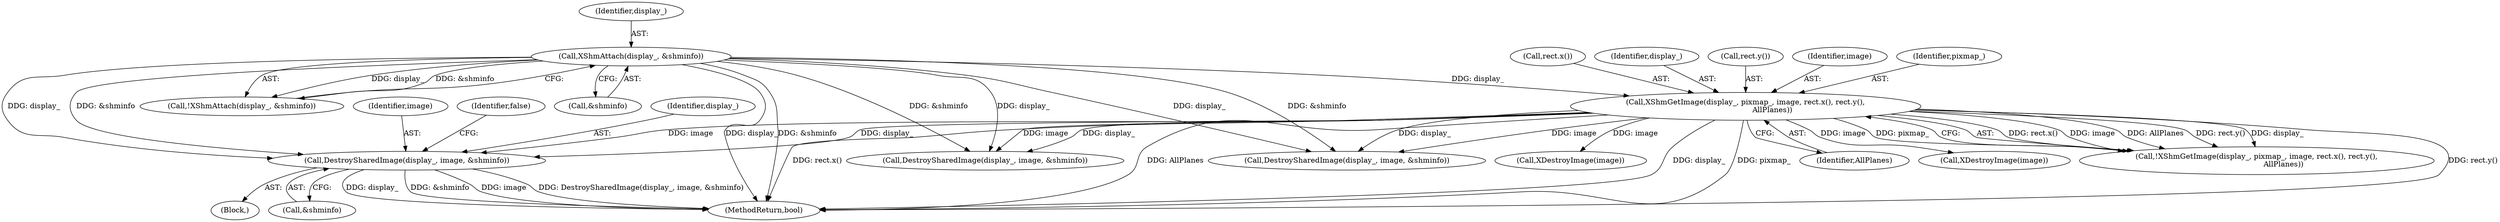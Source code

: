 digraph "0_Chrome_0bd1a6ddb5fb23dfea3e72d60e5e8df4cf5826bc@pointer" {
"1000252" [label="(Call,DestroySharedImage(display_, image, &shminfo))"];
"1000239" [label="(Call,XShmAttach(display_, &shminfo))"];
"1000244" [label="(Call,XShmGetImage(display_, pixmap_, image, rect.x(), rect.y(),\n                       AllPlanes))"];
"1000238" [label="(Call,!XShmAttach(display_, &shminfo))"];
"1000252" [label="(Call,DestroySharedImage(display_, image, &shminfo))"];
"1000250" [label="(Identifier,AllPlanes)"];
"1000289" [label="(Call,DestroySharedImage(display_, image, &shminfo))"];
"1000258" [label="(Identifier,false)"];
"1000253" [label="(Identifier,display_)"];
"1000295" [label="(Call,XDestroyImage(image))"];
"1000254" [label="(Identifier,image)"];
"1000241" [label="(Call,&shminfo)"];
"1000243" [label="(Call,!XShmGetImage(display_, pixmap_, image, rect.x(), rect.y(),\n                       AllPlanes))"];
"1000255" [label="(Call,&shminfo)"];
"1000245" [label="(Identifier,display_)"];
"1000249" [label="(Call,rect.y())"];
"1000363" [label="(Call,DestroySharedImage(display_, image, &shminfo))"];
"1000378" [label="(MethodReturn,bool)"];
"1000247" [label="(Identifier,image)"];
"1000246" [label="(Identifier,pixmap_)"];
"1000240" [label="(Identifier,display_)"];
"1000369" [label="(Call,XDestroyImage(image))"];
"1000244" [label="(Call,XShmGetImage(display_, pixmap_, image, rect.x(), rect.y(),\n                       AllPlanes))"];
"1000239" [label="(Call,XShmAttach(display_, &shminfo))"];
"1000251" [label="(Block,)"];
"1000248" [label="(Call,rect.x())"];
"1000252" -> "1000251"  [label="AST: "];
"1000252" -> "1000255"  [label="CFG: "];
"1000253" -> "1000252"  [label="AST: "];
"1000254" -> "1000252"  [label="AST: "];
"1000255" -> "1000252"  [label="AST: "];
"1000258" -> "1000252"  [label="CFG: "];
"1000252" -> "1000378"  [label="DDG: display_"];
"1000252" -> "1000378"  [label="DDG: &shminfo"];
"1000252" -> "1000378"  [label="DDG: image"];
"1000252" -> "1000378"  [label="DDG: DestroySharedImage(display_, image, &shminfo)"];
"1000239" -> "1000252"  [label="DDG: display_"];
"1000239" -> "1000252"  [label="DDG: &shminfo"];
"1000244" -> "1000252"  [label="DDG: display_"];
"1000244" -> "1000252"  [label="DDG: image"];
"1000239" -> "1000238"  [label="AST: "];
"1000239" -> "1000241"  [label="CFG: "];
"1000240" -> "1000239"  [label="AST: "];
"1000241" -> "1000239"  [label="AST: "];
"1000238" -> "1000239"  [label="CFG: "];
"1000239" -> "1000378"  [label="DDG: display_"];
"1000239" -> "1000378"  [label="DDG: &shminfo"];
"1000239" -> "1000238"  [label="DDG: display_"];
"1000239" -> "1000238"  [label="DDG: &shminfo"];
"1000239" -> "1000244"  [label="DDG: display_"];
"1000239" -> "1000289"  [label="DDG: display_"];
"1000239" -> "1000289"  [label="DDG: &shminfo"];
"1000239" -> "1000363"  [label="DDG: display_"];
"1000239" -> "1000363"  [label="DDG: &shminfo"];
"1000244" -> "1000243"  [label="AST: "];
"1000244" -> "1000250"  [label="CFG: "];
"1000245" -> "1000244"  [label="AST: "];
"1000246" -> "1000244"  [label="AST: "];
"1000247" -> "1000244"  [label="AST: "];
"1000248" -> "1000244"  [label="AST: "];
"1000249" -> "1000244"  [label="AST: "];
"1000250" -> "1000244"  [label="AST: "];
"1000243" -> "1000244"  [label="CFG: "];
"1000244" -> "1000378"  [label="DDG: rect.x()"];
"1000244" -> "1000378"  [label="DDG: AllPlanes"];
"1000244" -> "1000378"  [label="DDG: display_"];
"1000244" -> "1000378"  [label="DDG: pixmap_"];
"1000244" -> "1000378"  [label="DDG: rect.y()"];
"1000244" -> "1000243"  [label="DDG: rect.x()"];
"1000244" -> "1000243"  [label="DDG: image"];
"1000244" -> "1000243"  [label="DDG: AllPlanes"];
"1000244" -> "1000243"  [label="DDG: rect.y()"];
"1000244" -> "1000243"  [label="DDG: display_"];
"1000244" -> "1000243"  [label="DDG: pixmap_"];
"1000244" -> "1000289"  [label="DDG: display_"];
"1000244" -> "1000289"  [label="DDG: image"];
"1000244" -> "1000295"  [label="DDG: image"];
"1000244" -> "1000363"  [label="DDG: display_"];
"1000244" -> "1000363"  [label="DDG: image"];
"1000244" -> "1000369"  [label="DDG: image"];
}
